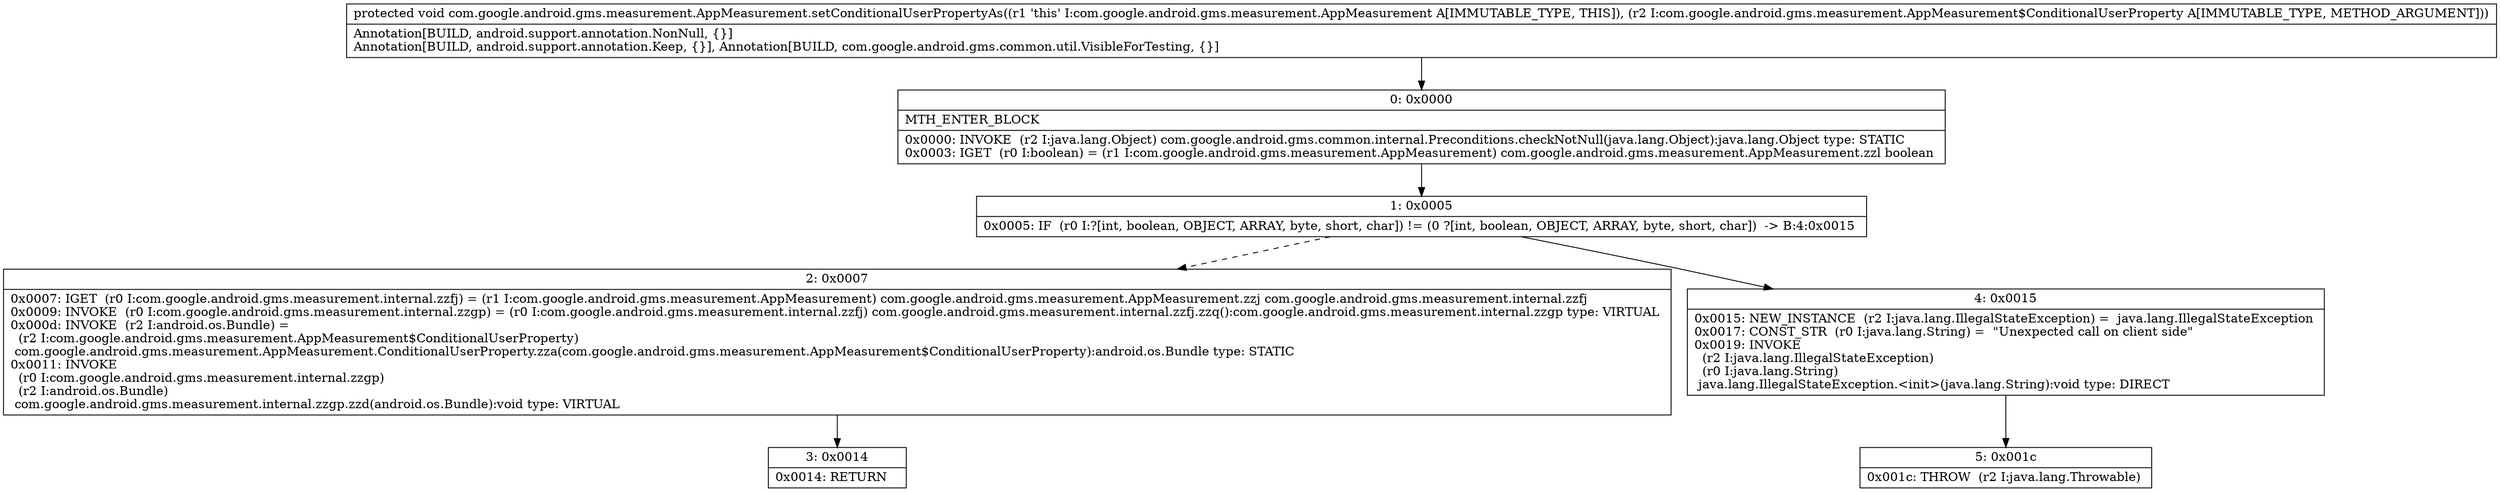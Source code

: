 digraph "CFG forcom.google.android.gms.measurement.AppMeasurement.setConditionalUserPropertyAs(Lcom\/google\/android\/gms\/measurement\/AppMeasurement$ConditionalUserProperty;)V" {
Node_0 [shape=record,label="{0\:\ 0x0000|MTH_ENTER_BLOCK\l|0x0000: INVOKE  (r2 I:java.lang.Object) com.google.android.gms.common.internal.Preconditions.checkNotNull(java.lang.Object):java.lang.Object type: STATIC \l0x0003: IGET  (r0 I:boolean) = (r1 I:com.google.android.gms.measurement.AppMeasurement) com.google.android.gms.measurement.AppMeasurement.zzl boolean \l}"];
Node_1 [shape=record,label="{1\:\ 0x0005|0x0005: IF  (r0 I:?[int, boolean, OBJECT, ARRAY, byte, short, char]) != (0 ?[int, boolean, OBJECT, ARRAY, byte, short, char])  \-\> B:4:0x0015 \l}"];
Node_2 [shape=record,label="{2\:\ 0x0007|0x0007: IGET  (r0 I:com.google.android.gms.measurement.internal.zzfj) = (r1 I:com.google.android.gms.measurement.AppMeasurement) com.google.android.gms.measurement.AppMeasurement.zzj com.google.android.gms.measurement.internal.zzfj \l0x0009: INVOKE  (r0 I:com.google.android.gms.measurement.internal.zzgp) = (r0 I:com.google.android.gms.measurement.internal.zzfj) com.google.android.gms.measurement.internal.zzfj.zzq():com.google.android.gms.measurement.internal.zzgp type: VIRTUAL \l0x000d: INVOKE  (r2 I:android.os.Bundle) = \l  (r2 I:com.google.android.gms.measurement.AppMeasurement$ConditionalUserProperty)\l com.google.android.gms.measurement.AppMeasurement.ConditionalUserProperty.zza(com.google.android.gms.measurement.AppMeasurement$ConditionalUserProperty):android.os.Bundle type: STATIC \l0x0011: INVOKE  \l  (r0 I:com.google.android.gms.measurement.internal.zzgp)\l  (r2 I:android.os.Bundle)\l com.google.android.gms.measurement.internal.zzgp.zzd(android.os.Bundle):void type: VIRTUAL \l}"];
Node_3 [shape=record,label="{3\:\ 0x0014|0x0014: RETURN   \l}"];
Node_4 [shape=record,label="{4\:\ 0x0015|0x0015: NEW_INSTANCE  (r2 I:java.lang.IllegalStateException) =  java.lang.IllegalStateException \l0x0017: CONST_STR  (r0 I:java.lang.String) =  \"Unexpected call on client side\" \l0x0019: INVOKE  \l  (r2 I:java.lang.IllegalStateException)\l  (r0 I:java.lang.String)\l java.lang.IllegalStateException.\<init\>(java.lang.String):void type: DIRECT \l}"];
Node_5 [shape=record,label="{5\:\ 0x001c|0x001c: THROW  (r2 I:java.lang.Throwable) \l}"];
MethodNode[shape=record,label="{protected void com.google.android.gms.measurement.AppMeasurement.setConditionalUserPropertyAs((r1 'this' I:com.google.android.gms.measurement.AppMeasurement A[IMMUTABLE_TYPE, THIS]), (r2 I:com.google.android.gms.measurement.AppMeasurement$ConditionalUserProperty A[IMMUTABLE_TYPE, METHOD_ARGUMENT]))  | Annotation[BUILD, android.support.annotation.NonNull, \{\}]\lAnnotation[BUILD, android.support.annotation.Keep, \{\}], Annotation[BUILD, com.google.android.gms.common.util.VisibleForTesting, \{\}]\l}"];
MethodNode -> Node_0;
Node_0 -> Node_1;
Node_1 -> Node_2[style=dashed];
Node_1 -> Node_4;
Node_2 -> Node_3;
Node_4 -> Node_5;
}

